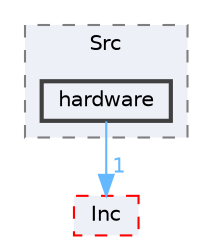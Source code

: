 digraph "Core/Src/hardware"
{
 // LATEX_PDF_SIZE
  bgcolor="transparent";
  edge [fontname=Helvetica,fontsize=10,labelfontname=Helvetica,labelfontsize=10];
  node [fontname=Helvetica,fontsize=10,shape=box,height=0.2,width=0.4];
  compound=true
  subgraph clusterdir_b596f468b52957496e4f78b80e029268 {
    graph [ bgcolor="#edf0f7", pencolor="grey50", label="Src", fontname=Helvetica,fontsize=10 style="filled,dashed", URL="dir_b596f468b52957496e4f78b80e029268.html",tooltip=""]
  dir_783a946f02cf4126745a28569acbab55 [label="hardware", fillcolor="#edf0f7", color="grey25", style="filled,bold", URL="dir_783a946f02cf4126745a28569acbab55.html",tooltip=""];
  }
  dir_e2489e887f17afa3cbc07a4ec152cdd2 [label="Inc", fillcolor="#edf0f7", color="red", style="filled,dashed", URL="dir_e2489e887f17afa3cbc07a4ec152cdd2.html",tooltip=""];
  dir_783a946f02cf4126745a28569acbab55->dir_e2489e887f17afa3cbc07a4ec152cdd2 [headlabel="1", labeldistance=1.5 headhref="dir_000002_000003.html" href="dir_000002_000003.html" color="steelblue1" fontcolor="steelblue1"];
}
